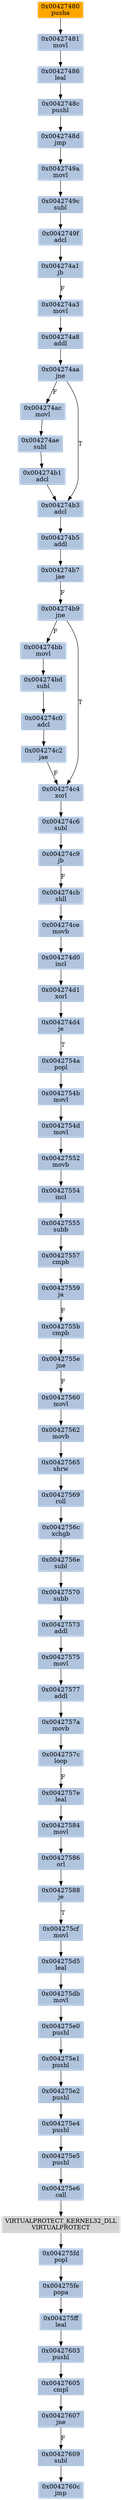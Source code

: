 strict digraph G {
	graph [bgcolor=transparent,
		name=G
	];
	node [color=lightsteelblue,
		fillcolor=lightsteelblue,
		shape=rectangle,
		style=filled
	];
	"0x0042757a"	[label="0x0042757a
movb"];
	"0x0042757c"	[label="0x0042757c
loop"];
	"0x0042757a" -> "0x0042757c"	[color="#000000"];
	"0x00427588"	[label="0x00427588
je"];
	"0x004275cf"	[label="0x004275cf
movl"];
	"0x00427588" -> "0x004275cf"	[color="#000000",
		label=T];
	"0x00427584"	[label="0x00427584
movl"];
	"0x00427586"	[label="0x00427586
orl"];
	"0x00427584" -> "0x00427586"	[color="#000000"];
	"0x004274b9"	[label="0x004274b9
jne"];
	"0x004274bb"	[label="0x004274bb
movl"];
	"0x004274b9" -> "0x004274bb"	[color="#000000",
		label=F];
	"0x004274c4"	[label="0x004274c4
xorl"];
	"0x004274b9" -> "0x004274c4"	[color="#000000",
		label=T];
	"0x004274ae"	[label="0x004274ae
subl"];
	"0x004274b1"	[label="0x004274b1
adcl"];
	"0x004274ae" -> "0x004274b1"	[color="#000000"];
	"0x0042749a"	[label="0x0042749a
movl"];
	"0x0042749c"	[label="0x0042749c
subl"];
	"0x0042749a" -> "0x0042749c"	[color="#000000"];
	"0x004275e2"	[label="0x004275e2
pushl"];
	"0x004275e4"	[label="0x004275e4
pushl"];
	"0x004275e2" -> "0x004275e4"	[color="#000000"];
	"0x00427575"	[label="0x00427575
movl"];
	"0x00427577"	[label="0x00427577
addl"];
	"0x00427575" -> "0x00427577"	[color="#000000"];
	"0x0042754d"	[label="0x0042754d
movl"];
	"0x00427552"	[label="0x00427552
movb"];
	"0x0042754d" -> "0x00427552"	[color="#000000"];
	"0x00427480"	[color=lightgrey,
		fillcolor=orange,
		label="0x00427480
pusha"];
	"0x00427481"	[label="0x00427481
movl"];
	"0x00427480" -> "0x00427481"	[color="#000000"];
	"0x004274ac"	[label="0x004274ac
movl"];
	"0x004274ac" -> "0x004274ae"	[color="#000000"];
	"0x00427607"	[label="0x00427607
jne"];
	"0x00427609"	[label="0x00427609
subl"];
	"0x00427607" -> "0x00427609"	[color="#000000",
		label=F];
	"0x004275ff"	[label="0x004275ff
leal"];
	"0x00427603"	[label="0x00427603
pushl"];
	"0x004275ff" -> "0x00427603"	[color="#000000"];
	"0x00427486"	[label="0x00427486
leal"];
	"0x0042748c"	[label="0x0042748c
pushl"];
	"0x00427486" -> "0x0042748c"	[color="#000000"];
	"0x004275e6"	[label="0x004275e6
call"];
	VIRTUALPROTECT_KERNEL32_DLL	[color=lightgrey,
		fillcolor=lightgrey,
		label="VIRTUALPROTECT_KERNEL32_DLL
VIRTUALPROTECT"];
	"0x004275e6" -> VIRTUALPROTECT_KERNEL32_DLL	[color="#000000"];
	"0x00427605"	[label="0x00427605
cmpl"];
	"0x00427605" -> "0x00427607"	[color="#000000"];
	"0x004274c0"	[label="0x004274c0
adcl"];
	"0x004274c2"	[label="0x004274c2
jae"];
	"0x004274c0" -> "0x004274c2"	[color="#000000"];
	"0x004274d4"	[label="0x004274d4
je"];
	"0x0042754a"	[label="0x0042754a
popl"];
	"0x004274d4" -> "0x0042754a"	[color="#000000",
		label=T];
	"0x0042760c"	[label="0x0042760c
jmp"];
	"0x004274c6"	[label="0x004274c6
subl"];
	"0x004274c9"	[label="0x004274c9
jb"];
	"0x004274c6" -> "0x004274c9"	[color="#000000"];
	"0x0042748d"	[label="0x0042748d
jmp"];
	"0x0042748d" -> "0x0042749a"	[color="#000000"];
	"0x00427570"	[label="0x00427570
subb"];
	"0x00427573"	[label="0x00427573
addl"];
	"0x00427570" -> "0x00427573"	[color="#000000"];
	"0x0042756e"	[label="0x0042756e
subl"];
	"0x0042756e" -> "0x00427570"	[color="#000000"];
	"0x00427603" -> "0x00427605"	[color="#000000"];
	"0x00427609" -> "0x0042760c"	[color="#000000"];
	"0x00427555"	[label="0x00427555
subb"];
	"0x00427557"	[label="0x00427557
cmpb"];
	"0x00427555" -> "0x00427557"	[color="#000000"];
	"0x004274a3"	[label="0x004274a3
movl"];
	"0x004274a8"	[label="0x004274a8
addl"];
	"0x004274a3" -> "0x004274a8"	[color="#000000"];
	"0x0042749f"	[label="0x0042749f
adcl"];
	"0x0042749c" -> "0x0042749f"	[color="#000000"];
	"0x004274aa"	[label="0x004274aa
jne"];
	"0x004274a8" -> "0x004274aa"	[color="#000000"];
	"0x0042755b"	[label="0x0042755b
cmpb"];
	"0x0042755e"	[label="0x0042755e
jne"];
	"0x0042755b" -> "0x0042755e"	[color="#000000"];
	"0x004274b5"	[label="0x004274b5
addl"];
	"0x004274b7"	[label="0x004274b7
jae"];
	"0x004274b5" -> "0x004274b7"	[color="#000000"];
	"0x0042756c"	[label="0x0042756c
xchgb"];
	"0x0042756c" -> "0x0042756e"	[color="#000000"];
	"0x00427559"	[label="0x00427559
ja"];
	"0x00427557" -> "0x00427559"	[color="#000000"];
	"0x00427560"	[label="0x00427560
movl"];
	"0x0042755e" -> "0x00427560"	[color="#000000",
		label=F];
	"0x004275e5"	[label="0x004275e5
pushl"];
	"0x004275e4" -> "0x004275e5"	[color="#000000"];
	"0x00427569"	[label="0x00427569
roll"];
	"0x00427569" -> "0x0042756c"	[color="#000000"];
	"0x0042754b"	[label="0x0042754b
movl"];
	"0x0042754b" -> "0x0042754d"	[color="#000000"];
	"0x004274b3"	[label="0x004274b3
adcl"];
	"0x004274b1" -> "0x004274b3"	[color="#000000"];
	"0x004274b7" -> "0x004274b9"	[color="#000000",
		label=F];
	"0x004275e1"	[label="0x004275e1
pushl"];
	"0x004275e1" -> "0x004275e2"	[color="#000000"];
	"0x004274cb"	[label="0x004274cb
shll"];
	"0x004274ce"	[label="0x004274ce
movb"];
	"0x004274cb" -> "0x004274ce"	[color="#000000"];
	"0x004275e5" -> "0x004275e6"	[color="#000000"];
	"0x00427586" -> "0x00427588"	[color="#000000"];
	"0x004275fd"	[label="0x004275fd
popl"];
	"0x004275fe"	[label="0x004275fe
popa"];
	"0x004275fd" -> "0x004275fe"	[color="#000000"];
	VIRTUALPROTECT_KERNEL32_DLL -> "0x004275fd"	[color="#000000"];
	"0x00427562"	[label="0x00427562
movb"];
	"0x00427560" -> "0x00427562"	[color="#000000"];
	"0x004275d5"	[label="0x004275d5
leal"];
	"0x004275cf" -> "0x004275d5"	[color="#000000"];
	"0x0042757e"	[label="0x0042757e
leal"];
	"0x0042757e" -> "0x00427584"	[color="#000000"];
	"0x00427577" -> "0x0042757a"	[color="#000000"];
	"0x004274c9" -> "0x004274cb"	[color="#000000",
		label=F];
	"0x004274b3" -> "0x004274b5"	[color="#000000"];
	"0x004274bd"	[label="0x004274bd
subl"];
	"0x004274bb" -> "0x004274bd"	[color="#000000"];
	"0x004274d0"	[label="0x004274d0
incl"];
	"0x004274ce" -> "0x004274d0"	[color="#000000"];
	"0x00427559" -> "0x0042755b"	[color="#000000",
		label=F];
	"0x00427565"	[label="0x00427565
shrw"];
	"0x00427565" -> "0x00427569"	[color="#000000"];
	"0x004275e0"	[label="0x004275e0
pushl"];
	"0x004275e0" -> "0x004275e1"	[color="#000000"];
	"0x004275db"	[label="0x004275db
movl"];
	"0x004275d5" -> "0x004275db"	[color="#000000"];
	"0x00427562" -> "0x00427565"	[color="#000000"];
	"0x0042754a" -> "0x0042754b"	[color="#000000"];
	"0x0042748c" -> "0x0042748d"	[color="#000000"];
	"0x00427554"	[label="0x00427554
incl"];
	"0x00427554" -> "0x00427555"	[color="#000000"];
	"0x00427552" -> "0x00427554"	[color="#000000"];
	"0x004274bd" -> "0x004274c0"	[color="#000000"];
	"0x004274d1"	[label="0x004274d1
xorl"];
	"0x004274d1" -> "0x004274d4"	[color="#000000"];
	"0x00427573" -> "0x00427575"	[color="#000000"];
	"0x004274c2" -> "0x004274c4"	[color="#000000",
		label=F];
	"0x004274aa" -> "0x004274ac"	[color="#000000",
		label=F];
	"0x004274aa" -> "0x004274b3"	[color="#000000",
		label=T];
	"0x004275db" -> "0x004275e0"	[color="#000000"];
	"0x004274d0" -> "0x004274d1"	[color="#000000"];
	"0x004274a1"	[label="0x004274a1
jb"];
	"0x004274a1" -> "0x004274a3"	[color="#000000",
		label=F];
	"0x0042757c" -> "0x0042757e"	[color="#000000",
		label=F];
	"0x0042749f" -> "0x004274a1"	[color="#000000"];
	"0x00427481" -> "0x00427486"	[color="#000000"];
	"0x004275fe" -> "0x004275ff"	[color="#000000"];
	"0x004274c4" -> "0x004274c6"	[color="#000000"];
}
